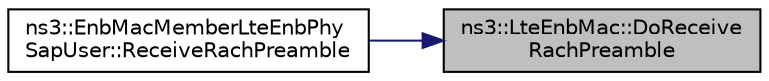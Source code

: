 digraph "ns3::LteEnbMac::DoReceiveRachPreamble"
{
 // LATEX_PDF_SIZE
  edge [fontname="Helvetica",fontsize="10",labelfontname="Helvetica",labelfontsize="10"];
  node [fontname="Helvetica",fontsize="10",shape=record];
  rankdir="RL";
  Node1 [label="ns3::LteEnbMac::DoReceive\lRachPreamble",height=0.2,width=0.4,color="black", fillcolor="grey75", style="filled", fontcolor="black",tooltip="Receive RACH Preamble function."];
  Node1 -> Node2 [dir="back",color="midnightblue",fontsize="10",style="solid",fontname="Helvetica"];
  Node2 [label="ns3::EnbMacMemberLteEnbPhy\lSapUser::ReceiveRachPreamble",height=0.2,width=0.4,color="black", fillcolor="white", style="filled",URL="$classns3_1_1_enb_mac_member_lte_enb_phy_sap_user.html#a1ca77eb3b983e3b6b109fd58662c92c5",tooltip="notify the reception of a RACH preamble on the PRACH"];
}
